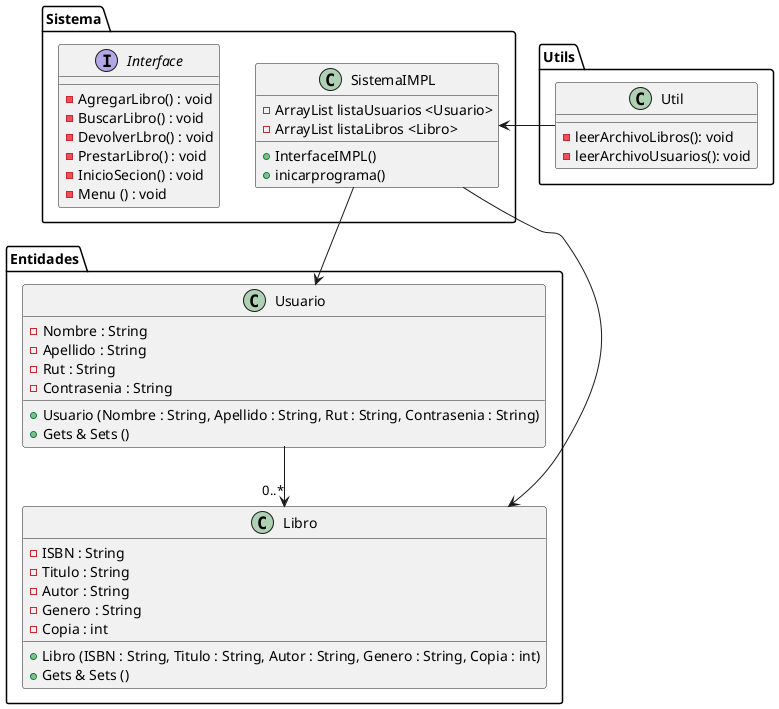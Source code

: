 @startuml
package Entidades {

Class Usuario {
-Nombre : String
-Apellido : String
-Rut : String
-Contrasenia : String
+ Usuario (Nombre : String, Apellido : String, Rut : String, Contrasenia : String)
+ Gets & Sets ()
}
Usuario --> "0..*"Libro

Class Libro {
-ISBN : String
-Titulo : String
-Autor : String
-Genero : String
-Copia : int
+Libro (ISBN : String, Titulo : String, Autor : String, Genero : String, Copia : int)
+Gets & Sets ()
}

}

package Sistema {

Class SistemaIMPL{
-ArrayList listaUsuarios <Usuario>
-ArrayList listaLibros <Libro>
+InterfaceIMPL()
+inicarprograma()
}
SistemaIMPL --> Usuario
SistemaIMPL --> Libro

Interface Interface{
-AgregarLibro() : void
-BuscarLibro() : void
-DevolverLbro() : void
-PrestarLibro() : void
-InicioSecion() : void
-Menu () : void
}

}

package Utils {

Class Util {
-leerArchivoLibros(): void
-leerArchivoUsuarios(): void
}
Util -left->  SistemaIMPL

}
@enduml
